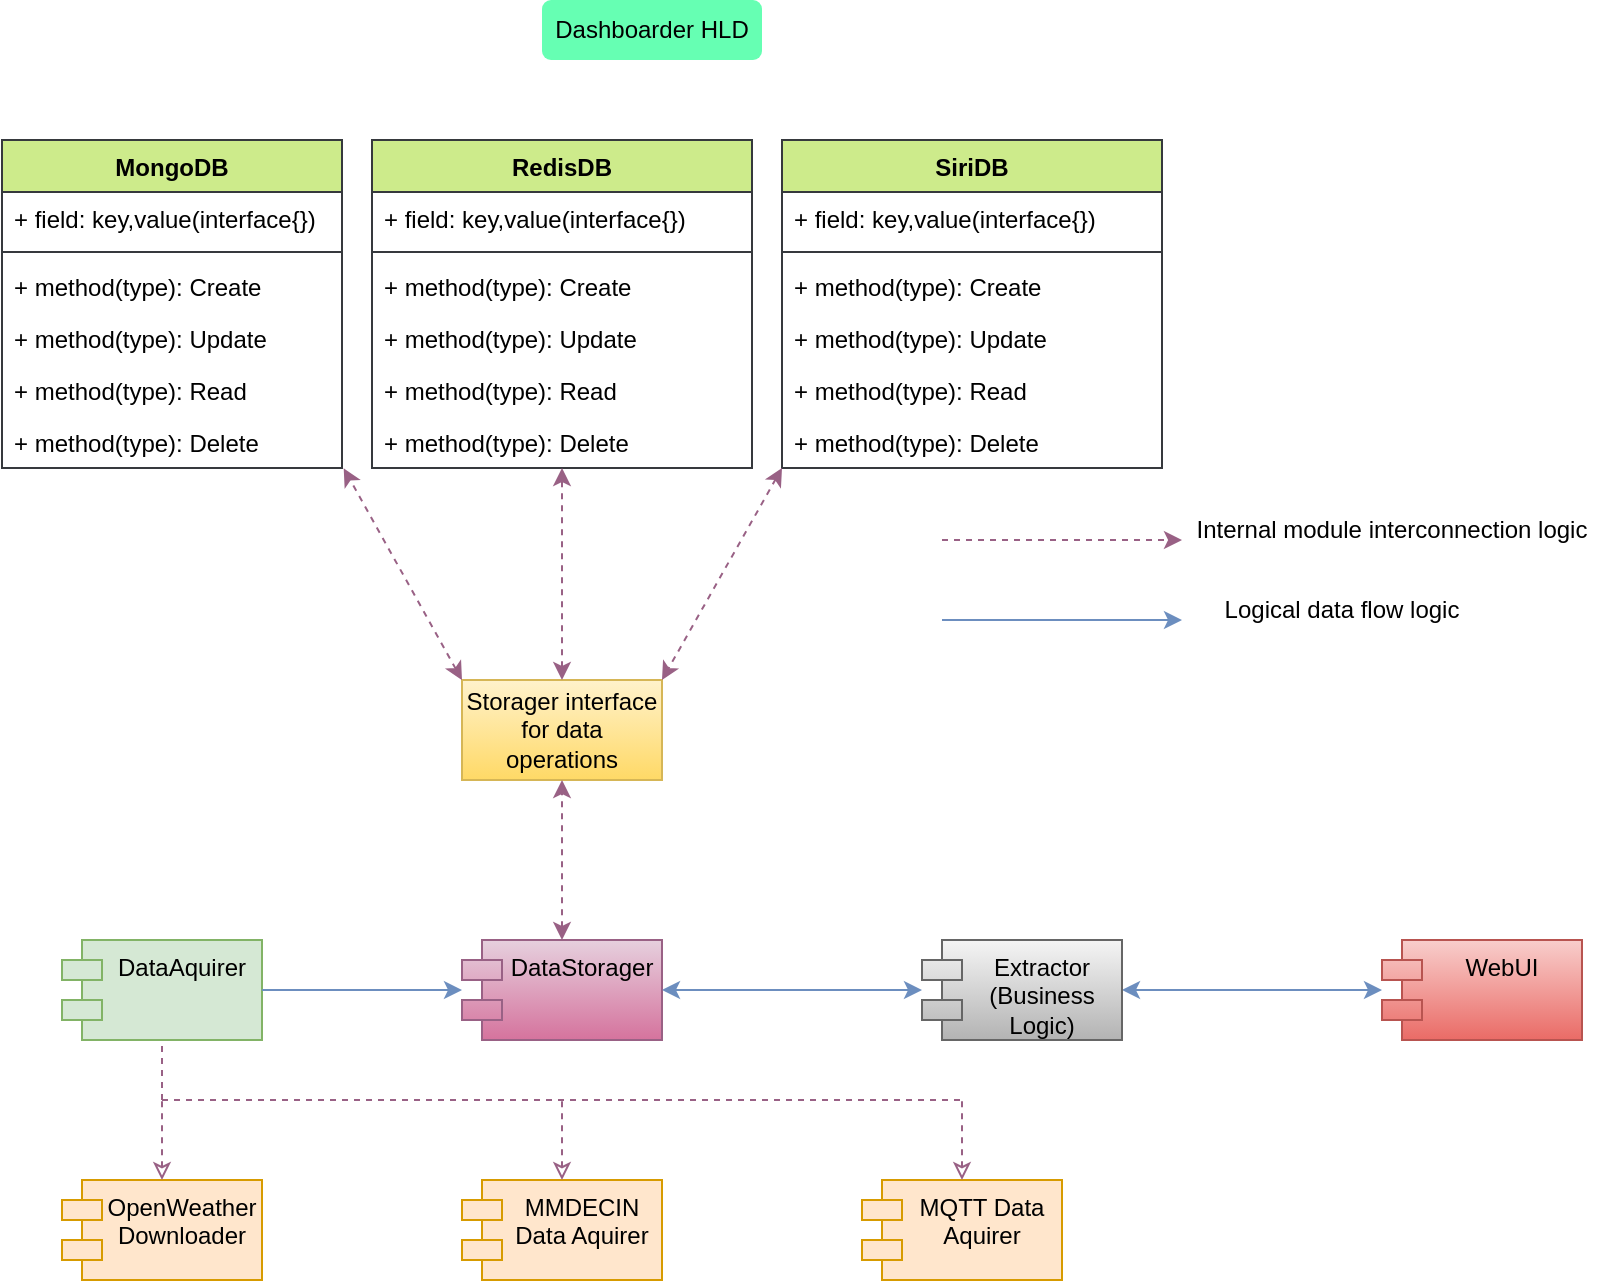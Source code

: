 <mxfile version="26.0.9">
  <diagram id="C5RBs43oDa-KdzZeNtuy" name="Page-1">
    <mxGraphModel dx="1195" dy="1840" grid="1" gridSize="10" guides="1" tooltips="1" connect="1" arrows="1" fold="1" page="1" pageScale="1" pageWidth="827" pageHeight="1169" math="0" shadow="0">
      <root>
        <mxCell id="WIyWlLk6GJQsqaUBKTNV-0" />
        <mxCell id="WIyWlLk6GJQsqaUBKTNV-1" parent="WIyWlLk6GJQsqaUBKTNV-0" />
        <mxCell id="obBn4r7MJkzXCrqjeLb6-0" value="OpenWeather&lt;div&gt;Downloader&lt;/div&gt;" style="shape=module;align=left;spacingLeft=20;align=center;verticalAlign=top;whiteSpace=wrap;html=1;fillColor=#ffe6cc;strokeColor=#d79b00;" vertex="1" parent="WIyWlLk6GJQsqaUBKTNV-1">
          <mxGeometry x="40" y="200" width="100" height="50" as="geometry" />
        </mxCell>
        <mxCell id="obBn4r7MJkzXCrqjeLb6-1" value="DataStorager" style="shape=module;align=left;spacingLeft=20;align=center;verticalAlign=top;whiteSpace=wrap;html=1;fillColor=#e6d0de;gradientColor=#d5739d;strokeColor=#996185;" vertex="1" parent="WIyWlLk6GJQsqaUBKTNV-1">
          <mxGeometry x="240" y="80" width="100" height="50" as="geometry" />
        </mxCell>
        <mxCell id="obBn4r7MJkzXCrqjeLb6-2" value="DataAquirer" style="shape=module;align=left;spacingLeft=20;align=center;verticalAlign=top;whiteSpace=wrap;html=1;fillColor=#d5e8d4;strokeColor=#82b366;" vertex="1" parent="WIyWlLk6GJQsqaUBKTNV-1">
          <mxGeometry x="40" y="80" width="100" height="50" as="geometry" />
        </mxCell>
        <mxCell id="obBn4r7MJkzXCrqjeLb6-3" value="MMDECIN Data Aquirer" style="shape=module;align=left;spacingLeft=20;align=center;verticalAlign=top;whiteSpace=wrap;html=1;fillColor=#ffe6cc;strokeColor=#d79b00;" vertex="1" parent="WIyWlLk6GJQsqaUBKTNV-1">
          <mxGeometry x="240" y="200" width="100" height="50" as="geometry" />
        </mxCell>
        <mxCell id="obBn4r7MJkzXCrqjeLb6-4" value="" style="endArrow=classic;html=1;rounded=0;exitX=1;exitY=0.5;exitDx=0;exitDy=0;fillColor=#dae8fc;gradientColor=#7ea6e0;strokeColor=#6c8ebf;" edge="1" parent="WIyWlLk6GJQsqaUBKTNV-1" source="obBn4r7MJkzXCrqjeLb6-2" target="obBn4r7MJkzXCrqjeLb6-1">
          <mxGeometry width="50" height="50" relative="1" as="geometry">
            <mxPoint x="390" y="440" as="sourcePoint" />
            <mxPoint x="440" y="390" as="targetPoint" />
          </mxGeometry>
        </mxCell>
        <mxCell id="obBn4r7MJkzXCrqjeLb6-5" value="MQTT Data Aquirer" style="shape=module;align=left;spacingLeft=20;align=center;verticalAlign=top;whiteSpace=wrap;html=1;fillColor=#ffe6cc;strokeColor=#d79b00;" vertex="1" parent="WIyWlLk6GJQsqaUBKTNV-1">
          <mxGeometry x="440" y="200" width="100" height="50" as="geometry" />
        </mxCell>
        <mxCell id="obBn4r7MJkzXCrqjeLb6-6" value="" style="endArrow=none;html=1;rounded=0;fillColor=#e6d0de;gradientColor=#d5739d;strokeColor=#996185;dashed=1;" edge="1" parent="WIyWlLk6GJQsqaUBKTNV-1">
          <mxGeometry width="50" height="50" relative="1" as="geometry">
            <mxPoint x="90" y="160" as="sourcePoint" />
            <mxPoint x="490" y="160" as="targetPoint" />
          </mxGeometry>
        </mxCell>
        <mxCell id="obBn4r7MJkzXCrqjeLb6-7" value="" style="endArrow=none;html=1;rounded=0;entryX=0.5;entryY=1;entryDx=0;entryDy=0;fillColor=#e6d0de;gradientColor=#d5739d;strokeColor=#996185;dashed=1;" edge="1" parent="WIyWlLk6GJQsqaUBKTNV-1" target="obBn4r7MJkzXCrqjeLb6-2">
          <mxGeometry width="50" height="50" relative="1" as="geometry">
            <mxPoint x="90" y="160" as="sourcePoint" />
            <mxPoint x="440" y="390" as="targetPoint" />
          </mxGeometry>
        </mxCell>
        <mxCell id="obBn4r7MJkzXCrqjeLb6-9" value="" style="endArrow=none;startArrow=classic;html=1;rounded=0;fillColor=#e6d0de;gradientColor=#d5739d;strokeColor=#996185;dashed=1;startFill=0;" edge="1" parent="WIyWlLk6GJQsqaUBKTNV-1" source="obBn4r7MJkzXCrqjeLb6-0">
          <mxGeometry width="50" height="50" relative="1" as="geometry">
            <mxPoint x="390" y="440" as="sourcePoint" />
            <mxPoint x="90" y="160" as="targetPoint" />
          </mxGeometry>
        </mxCell>
        <mxCell id="obBn4r7MJkzXCrqjeLb6-10" value="" style="endArrow=none;startArrow=classic;html=1;rounded=0;exitX=0.5;exitY=0;exitDx=0;exitDy=0;fillColor=#e6d0de;gradientColor=#d5739d;strokeColor=#996185;startFill=0;dashed=1;" edge="1" parent="WIyWlLk6GJQsqaUBKTNV-1" source="obBn4r7MJkzXCrqjeLb6-3">
          <mxGeometry width="50" height="50" relative="1" as="geometry">
            <mxPoint x="200" y="210" as="sourcePoint" />
            <mxPoint x="290" y="160" as="targetPoint" />
          </mxGeometry>
        </mxCell>
        <mxCell id="obBn4r7MJkzXCrqjeLb6-11" value="" style="endArrow=none;startArrow=classic;html=1;rounded=0;exitX=0.5;exitY=0;exitDx=0;exitDy=0;startFill=0;dashed=1;fillColor=#e6d0de;gradientColor=#d5739d;strokeColor=#996185;" edge="1" parent="WIyWlLk6GJQsqaUBKTNV-1" source="obBn4r7MJkzXCrqjeLb6-5">
          <mxGeometry width="50" height="50" relative="1" as="geometry">
            <mxPoint x="400" y="210" as="sourcePoint" />
            <mxPoint x="490" y="160" as="targetPoint" />
          </mxGeometry>
        </mxCell>
        <mxCell id="obBn4r7MJkzXCrqjeLb6-12" value="Storager interface for data operations" style="html=1;whiteSpace=wrap;fillColor=#fff2cc;gradientColor=#ffd966;strokeColor=#d6b656;" vertex="1" parent="WIyWlLk6GJQsqaUBKTNV-1">
          <mxGeometry x="240" y="-50" width="100" height="50" as="geometry" />
        </mxCell>
        <mxCell id="obBn4r7MJkzXCrqjeLb6-13" value="" style="endArrow=classic;startArrow=classic;html=1;rounded=0;entryX=0.5;entryY=1;entryDx=0;entryDy=0;exitX=0.5;exitY=0;exitDx=0;exitDy=0;dashed=1;fillColor=#e6d0de;gradientColor=#d5739d;strokeColor=#996185;" edge="1" parent="WIyWlLk6GJQsqaUBKTNV-1" source="obBn4r7MJkzXCrqjeLb6-1" target="obBn4r7MJkzXCrqjeLb6-12">
          <mxGeometry width="50" height="50" relative="1" as="geometry">
            <mxPoint x="320" y="210" as="sourcePoint" />
            <mxPoint x="370" y="160" as="targetPoint" />
          </mxGeometry>
        </mxCell>
        <mxCell id="obBn4r7MJkzXCrqjeLb6-14" value="MongoDB" style="swimlane;fontStyle=1;align=center;verticalAlign=top;childLayout=stackLayout;horizontal=1;startSize=26;horizontalStack=0;resizeParent=1;resizeParentMax=0;resizeLast=0;collapsible=1;marginBottom=0;whiteSpace=wrap;html=1;fillColor=#cdeb8b;strokeColor=#36393d;" vertex="1" parent="WIyWlLk6GJQsqaUBKTNV-1">
          <mxGeometry x="10" y="-320" width="170" height="164" as="geometry" />
        </mxCell>
        <mxCell id="obBn4r7MJkzXCrqjeLb6-15" value="+ field: key,value(interface{})" style="text;strokeColor=none;fillColor=none;align=left;verticalAlign=top;spacingLeft=4;spacingRight=4;overflow=hidden;rotatable=0;points=[[0,0.5],[1,0.5]];portConstraint=eastwest;whiteSpace=wrap;html=1;" vertex="1" parent="obBn4r7MJkzXCrqjeLb6-14">
          <mxGeometry y="26" width="170" height="26" as="geometry" />
        </mxCell>
        <mxCell id="obBn4r7MJkzXCrqjeLb6-16" value="" style="line;strokeWidth=1;fillColor=none;align=left;verticalAlign=middle;spacingTop=-1;spacingLeft=3;spacingRight=3;rotatable=0;labelPosition=right;points=[];portConstraint=eastwest;strokeColor=inherit;" vertex="1" parent="obBn4r7MJkzXCrqjeLb6-14">
          <mxGeometry y="52" width="170" height="8" as="geometry" />
        </mxCell>
        <mxCell id="obBn4r7MJkzXCrqjeLb6-17" value="+ method(type): Create" style="text;strokeColor=none;fillColor=none;align=left;verticalAlign=top;spacingLeft=4;spacingRight=4;overflow=hidden;rotatable=0;points=[[0,0.5],[1,0.5]];portConstraint=eastwest;whiteSpace=wrap;html=1;" vertex="1" parent="obBn4r7MJkzXCrqjeLb6-14">
          <mxGeometry y="60" width="170" height="26" as="geometry" />
        </mxCell>
        <mxCell id="obBn4r7MJkzXCrqjeLb6-18" value="+ method(type): Update" style="text;strokeColor=none;fillColor=none;align=left;verticalAlign=top;spacingLeft=4;spacingRight=4;overflow=hidden;rotatable=0;points=[[0,0.5],[1,0.5]];portConstraint=eastwest;whiteSpace=wrap;html=1;" vertex="1" parent="obBn4r7MJkzXCrqjeLb6-14">
          <mxGeometry y="86" width="170" height="26" as="geometry" />
        </mxCell>
        <mxCell id="obBn4r7MJkzXCrqjeLb6-19" value="+ method(type): Read" style="text;strokeColor=none;fillColor=none;align=left;verticalAlign=top;spacingLeft=4;spacingRight=4;overflow=hidden;rotatable=0;points=[[0,0.5],[1,0.5]];portConstraint=eastwest;whiteSpace=wrap;html=1;" vertex="1" parent="obBn4r7MJkzXCrqjeLb6-14">
          <mxGeometry y="112" width="170" height="26" as="geometry" />
        </mxCell>
        <mxCell id="obBn4r7MJkzXCrqjeLb6-20" value="+ method(type): Delete" style="text;strokeColor=none;fillColor=none;align=left;verticalAlign=top;spacingLeft=4;spacingRight=4;overflow=hidden;rotatable=0;points=[[0,0.5],[1,0.5]];portConstraint=eastwest;whiteSpace=wrap;html=1;" vertex="1" parent="obBn4r7MJkzXCrqjeLb6-14">
          <mxGeometry y="138" width="170" height="26" as="geometry" />
        </mxCell>
        <mxCell id="obBn4r7MJkzXCrqjeLb6-21" value="RedisDB" style="swimlane;fontStyle=1;align=center;verticalAlign=top;childLayout=stackLayout;horizontal=1;startSize=26;horizontalStack=0;resizeParent=1;resizeParentMax=0;resizeLast=0;collapsible=1;marginBottom=0;whiteSpace=wrap;html=1;fillColor=#cdeb8b;strokeColor=#36393d;" vertex="1" parent="WIyWlLk6GJQsqaUBKTNV-1">
          <mxGeometry x="195" y="-320" width="190" height="164" as="geometry" />
        </mxCell>
        <mxCell id="obBn4r7MJkzXCrqjeLb6-22" value="+ field: key,value(interface{})" style="text;strokeColor=none;fillColor=none;align=left;verticalAlign=top;spacingLeft=4;spacingRight=4;overflow=hidden;rotatable=0;points=[[0,0.5],[1,0.5]];portConstraint=eastwest;whiteSpace=wrap;html=1;" vertex="1" parent="obBn4r7MJkzXCrqjeLb6-21">
          <mxGeometry y="26" width="190" height="26" as="geometry" />
        </mxCell>
        <mxCell id="obBn4r7MJkzXCrqjeLb6-23" value="" style="line;strokeWidth=1;fillColor=none;align=left;verticalAlign=middle;spacingTop=-1;spacingLeft=3;spacingRight=3;rotatable=0;labelPosition=right;points=[];portConstraint=eastwest;strokeColor=inherit;" vertex="1" parent="obBn4r7MJkzXCrqjeLb6-21">
          <mxGeometry y="52" width="190" height="8" as="geometry" />
        </mxCell>
        <mxCell id="obBn4r7MJkzXCrqjeLb6-24" value="+ method(type): Create" style="text;strokeColor=none;fillColor=none;align=left;verticalAlign=top;spacingLeft=4;spacingRight=4;overflow=hidden;rotatable=0;points=[[0,0.5],[1,0.5]];portConstraint=eastwest;whiteSpace=wrap;html=1;" vertex="1" parent="obBn4r7MJkzXCrqjeLb6-21">
          <mxGeometry y="60" width="190" height="26" as="geometry" />
        </mxCell>
        <mxCell id="obBn4r7MJkzXCrqjeLb6-25" value="+ method(type): Update" style="text;strokeColor=none;fillColor=none;align=left;verticalAlign=top;spacingLeft=4;spacingRight=4;overflow=hidden;rotatable=0;points=[[0,0.5],[1,0.5]];portConstraint=eastwest;whiteSpace=wrap;html=1;" vertex="1" parent="obBn4r7MJkzXCrqjeLb6-21">
          <mxGeometry y="86" width="190" height="26" as="geometry" />
        </mxCell>
        <mxCell id="obBn4r7MJkzXCrqjeLb6-26" value="+ method(type): Read" style="text;strokeColor=none;fillColor=none;align=left;verticalAlign=top;spacingLeft=4;spacingRight=4;overflow=hidden;rotatable=0;points=[[0,0.5],[1,0.5]];portConstraint=eastwest;whiteSpace=wrap;html=1;" vertex="1" parent="obBn4r7MJkzXCrqjeLb6-21">
          <mxGeometry y="112" width="190" height="26" as="geometry" />
        </mxCell>
        <mxCell id="obBn4r7MJkzXCrqjeLb6-27" value="+ method(type): Delete" style="text;strokeColor=none;fillColor=none;align=left;verticalAlign=top;spacingLeft=4;spacingRight=4;overflow=hidden;rotatable=0;points=[[0,0.5],[1,0.5]];portConstraint=eastwest;whiteSpace=wrap;html=1;" vertex="1" parent="obBn4r7MJkzXCrqjeLb6-21">
          <mxGeometry y="138" width="190" height="26" as="geometry" />
        </mxCell>
        <mxCell id="obBn4r7MJkzXCrqjeLb6-28" value="SiriDB" style="swimlane;fontStyle=1;align=center;verticalAlign=top;childLayout=stackLayout;horizontal=1;startSize=26;horizontalStack=0;resizeParent=1;resizeParentMax=0;resizeLast=0;collapsible=1;marginBottom=0;whiteSpace=wrap;html=1;fillColor=#cdeb8b;strokeColor=#36393d;" vertex="1" parent="WIyWlLk6GJQsqaUBKTNV-1">
          <mxGeometry x="400" y="-320" width="190" height="164" as="geometry" />
        </mxCell>
        <mxCell id="obBn4r7MJkzXCrqjeLb6-29" value="+ field: key,value(interface{})" style="text;strokeColor=none;fillColor=none;align=left;verticalAlign=top;spacingLeft=4;spacingRight=4;overflow=hidden;rotatable=0;points=[[0,0.5],[1,0.5]];portConstraint=eastwest;whiteSpace=wrap;html=1;" vertex="1" parent="obBn4r7MJkzXCrqjeLb6-28">
          <mxGeometry y="26" width="190" height="26" as="geometry" />
        </mxCell>
        <mxCell id="obBn4r7MJkzXCrqjeLb6-30" value="" style="line;strokeWidth=1;fillColor=none;align=left;verticalAlign=middle;spacingTop=-1;spacingLeft=3;spacingRight=3;rotatable=0;labelPosition=right;points=[];portConstraint=eastwest;strokeColor=inherit;" vertex="1" parent="obBn4r7MJkzXCrqjeLb6-28">
          <mxGeometry y="52" width="190" height="8" as="geometry" />
        </mxCell>
        <mxCell id="obBn4r7MJkzXCrqjeLb6-31" value="+ method(type): Create" style="text;strokeColor=none;fillColor=none;align=left;verticalAlign=top;spacingLeft=4;spacingRight=4;overflow=hidden;rotatable=0;points=[[0,0.5],[1,0.5]];portConstraint=eastwest;whiteSpace=wrap;html=1;" vertex="1" parent="obBn4r7MJkzXCrqjeLb6-28">
          <mxGeometry y="60" width="190" height="26" as="geometry" />
        </mxCell>
        <mxCell id="obBn4r7MJkzXCrqjeLb6-32" value="+ method(type): Update" style="text;strokeColor=none;fillColor=none;align=left;verticalAlign=top;spacingLeft=4;spacingRight=4;overflow=hidden;rotatable=0;points=[[0,0.5],[1,0.5]];portConstraint=eastwest;whiteSpace=wrap;html=1;" vertex="1" parent="obBn4r7MJkzXCrqjeLb6-28">
          <mxGeometry y="86" width="190" height="26" as="geometry" />
        </mxCell>
        <mxCell id="obBn4r7MJkzXCrqjeLb6-33" value="+ method(type): Read" style="text;strokeColor=none;fillColor=none;align=left;verticalAlign=top;spacingLeft=4;spacingRight=4;overflow=hidden;rotatable=0;points=[[0,0.5],[1,0.5]];portConstraint=eastwest;whiteSpace=wrap;html=1;" vertex="1" parent="obBn4r7MJkzXCrqjeLb6-28">
          <mxGeometry y="112" width="190" height="26" as="geometry" />
        </mxCell>
        <mxCell id="obBn4r7MJkzXCrqjeLb6-34" value="+ method(type): Delete" style="text;strokeColor=none;fillColor=none;align=left;verticalAlign=top;spacingLeft=4;spacingRight=4;overflow=hidden;rotatable=0;points=[[0,0.5],[1,0.5]];portConstraint=eastwest;whiteSpace=wrap;html=1;" vertex="1" parent="obBn4r7MJkzXCrqjeLb6-28">
          <mxGeometry y="138" width="190" height="26" as="geometry" />
        </mxCell>
        <mxCell id="obBn4r7MJkzXCrqjeLb6-35" value="" style="endArrow=classic;startArrow=classic;html=1;rounded=0;dashed=1;fillColor=#e6d0de;gradientColor=#d5739d;strokeColor=#996185;entryX=1.005;entryY=1.006;entryDx=0;entryDy=0;entryPerimeter=0;exitX=0;exitY=0;exitDx=0;exitDy=0;" edge="1" parent="WIyWlLk6GJQsqaUBKTNV-1" source="obBn4r7MJkzXCrqjeLb6-12" target="obBn4r7MJkzXCrqjeLb6-20">
          <mxGeometry width="50" height="50" relative="1" as="geometry">
            <mxPoint x="240" y="-12" as="sourcePoint" />
            <mxPoint x="310" y="-20" as="targetPoint" />
          </mxGeometry>
        </mxCell>
        <mxCell id="obBn4r7MJkzXCrqjeLb6-36" value="" style="endArrow=classic;startArrow=classic;html=1;rounded=0;fillColor=#e6d0de;gradientColor=#d5739d;strokeColor=#996185;dashed=1;exitX=0.5;exitY=0;exitDx=0;exitDy=0;" edge="1" parent="WIyWlLk6GJQsqaUBKTNV-1" source="obBn4r7MJkzXCrqjeLb6-12" target="obBn4r7MJkzXCrqjeLb6-27">
          <mxGeometry width="50" height="50" relative="1" as="geometry">
            <mxPoint x="260" y="30" as="sourcePoint" />
            <mxPoint x="310" y="-20" as="targetPoint" />
          </mxGeometry>
        </mxCell>
        <mxCell id="obBn4r7MJkzXCrqjeLb6-37" value="" style="endArrow=classic;startArrow=classic;html=1;rounded=0;exitX=0;exitY=1;exitDx=0;exitDy=0;fillColor=#e6d0de;gradientColor=#d5739d;strokeColor=#996185;dashed=1;entryX=1;entryY=0;entryDx=0;entryDy=0;" edge="1" parent="WIyWlLk6GJQsqaUBKTNV-1" source="obBn4r7MJkzXCrqjeLb6-28" target="obBn4r7MJkzXCrqjeLb6-12">
          <mxGeometry width="50" height="50" relative="1" as="geometry">
            <mxPoint x="260" y="30" as="sourcePoint" />
            <mxPoint x="310" y="-20" as="targetPoint" />
          </mxGeometry>
        </mxCell>
        <mxCell id="obBn4r7MJkzXCrqjeLb6-38" value="WebUI" style="shape=module;align=left;spacingLeft=20;align=center;verticalAlign=top;whiteSpace=wrap;html=1;fillColor=#f8cecc;gradientColor=#ea6b66;strokeColor=#b85450;" vertex="1" parent="WIyWlLk6GJQsqaUBKTNV-1">
          <mxGeometry x="700" y="80" width="100" height="50" as="geometry" />
        </mxCell>
        <mxCell id="obBn4r7MJkzXCrqjeLb6-39" value="" style="endArrow=classic;html=1;rounded=0;entryX=1;entryY=0.5;entryDx=0;entryDy=0;fillColor=#dae8fc;gradientColor=#7ea6e0;strokeColor=#6c8ebf;startArrow=classic;startFill=1;exitX=0;exitY=0.5;exitDx=0;exitDy=0;exitPerimeter=0;" edge="1" parent="WIyWlLk6GJQsqaUBKTNV-1" source="obBn4r7MJkzXCrqjeLb6-38" target="obBn4r7MJkzXCrqjeLb6-40">
          <mxGeometry width="50" height="50" relative="1" as="geometry">
            <mxPoint x="660" y="105" as="sourcePoint" />
            <mxPoint x="310" y="-20" as="targetPoint" />
          </mxGeometry>
        </mxCell>
        <mxCell id="obBn4r7MJkzXCrqjeLb6-40" value="Extractor&lt;div&gt;(Business Logic)&lt;/div&gt;" style="shape=module;align=left;spacingLeft=20;align=center;verticalAlign=top;whiteSpace=wrap;html=1;fillColor=#f5f5f5;gradientColor=#b3b3b3;strokeColor=#666666;" vertex="1" parent="WIyWlLk6GJQsqaUBKTNV-1">
          <mxGeometry x="470" y="80" width="100" height="50" as="geometry" />
        </mxCell>
        <mxCell id="obBn4r7MJkzXCrqjeLb6-41" value="" style="endArrow=classic;startArrow=classic;html=1;rounded=0;exitX=1;exitY=0.5;exitDx=0;exitDy=0;entryX=0;entryY=0.5;entryDx=0;entryDy=0;entryPerimeter=0;fillColor=#dae8fc;gradientColor=#7ea6e0;strokeColor=#6c8ebf;" edge="1" parent="WIyWlLk6GJQsqaUBKTNV-1" source="obBn4r7MJkzXCrqjeLb6-1" target="obBn4r7MJkzXCrqjeLb6-40">
          <mxGeometry width="50" height="50" relative="1" as="geometry">
            <mxPoint x="490" y="-30" as="sourcePoint" />
            <mxPoint x="440" y="110" as="targetPoint" />
          </mxGeometry>
        </mxCell>
        <mxCell id="obBn4r7MJkzXCrqjeLb6-42" value="" style="endArrow=classic;html=1;rounded=0;fillColor=#e6d0de;gradientColor=#d5739d;strokeColor=#996185;dashed=1;" edge="1" parent="WIyWlLk6GJQsqaUBKTNV-1">
          <mxGeometry width="50" height="50" relative="1" as="geometry">
            <mxPoint x="480" y="-120" as="sourcePoint" />
            <mxPoint x="600" y="-120" as="targetPoint" />
          </mxGeometry>
        </mxCell>
        <mxCell id="obBn4r7MJkzXCrqjeLb6-43" value="Internal module interconnection logic" style="text;html=1;align=center;verticalAlign=middle;whiteSpace=wrap;rounded=0;" vertex="1" parent="WIyWlLk6GJQsqaUBKTNV-1">
          <mxGeometry x="600" y="-140" width="210" height="30" as="geometry" />
        </mxCell>
        <mxCell id="obBn4r7MJkzXCrqjeLb6-44" value="Logical data flow logic" style="text;html=1;align=center;verticalAlign=middle;whiteSpace=wrap;rounded=0;" vertex="1" parent="WIyWlLk6GJQsqaUBKTNV-1">
          <mxGeometry x="610" y="-100" width="140" height="30" as="geometry" />
        </mxCell>
        <mxCell id="obBn4r7MJkzXCrqjeLb6-45" value="" style="endArrow=classic;html=1;rounded=0;fillColor=#dae8fc;gradientColor=#7ea6e0;strokeColor=#6c8ebf;" edge="1" parent="WIyWlLk6GJQsqaUBKTNV-1">
          <mxGeometry width="50" height="50" relative="1" as="geometry">
            <mxPoint x="480" y="-80" as="sourcePoint" />
            <mxPoint x="600" y="-80" as="targetPoint" />
          </mxGeometry>
        </mxCell>
        <mxCell id="obBn4r7MJkzXCrqjeLb6-46" value="Dashboarder HLD" style="text;html=1;align=center;verticalAlign=middle;whiteSpace=wrap;rounded=1;fillColor=#66FFB3;fillStyle=solid;" vertex="1" parent="WIyWlLk6GJQsqaUBKTNV-1">
          <mxGeometry x="280" y="-390" width="110" height="30" as="geometry" />
        </mxCell>
      </root>
    </mxGraphModel>
  </diagram>
</mxfile>
